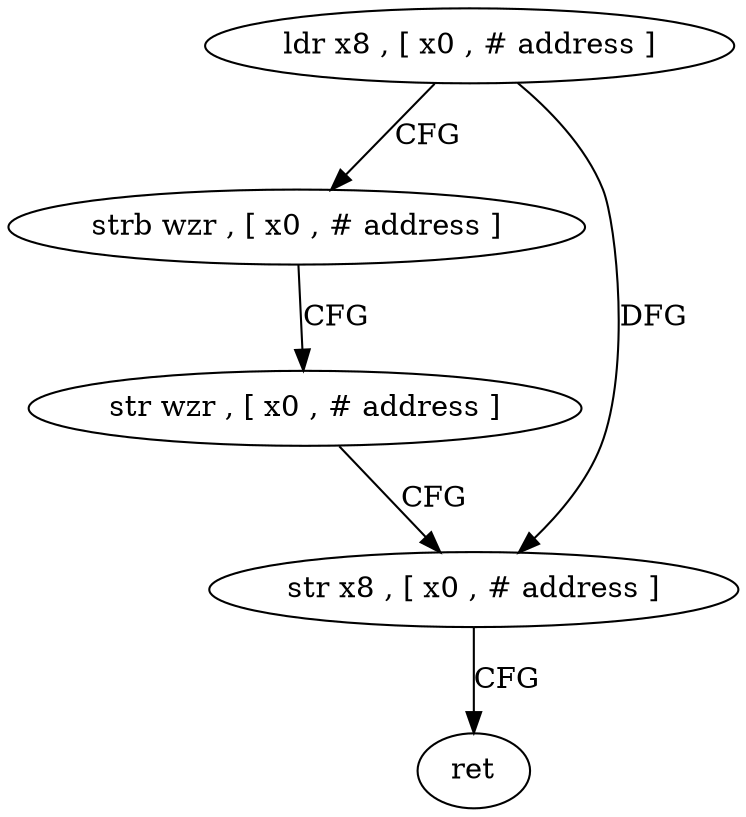 digraph "func" {
"94832" [label = "ldr x8 , [ x0 , # address ]" ]
"94836" [label = "strb wzr , [ x0 , # address ]" ]
"94840" [label = "str wzr , [ x0 , # address ]" ]
"94844" [label = "str x8 , [ x0 , # address ]" ]
"94848" [label = "ret" ]
"94832" -> "94836" [ label = "CFG" ]
"94832" -> "94844" [ label = "DFG" ]
"94836" -> "94840" [ label = "CFG" ]
"94840" -> "94844" [ label = "CFG" ]
"94844" -> "94848" [ label = "CFG" ]
}
